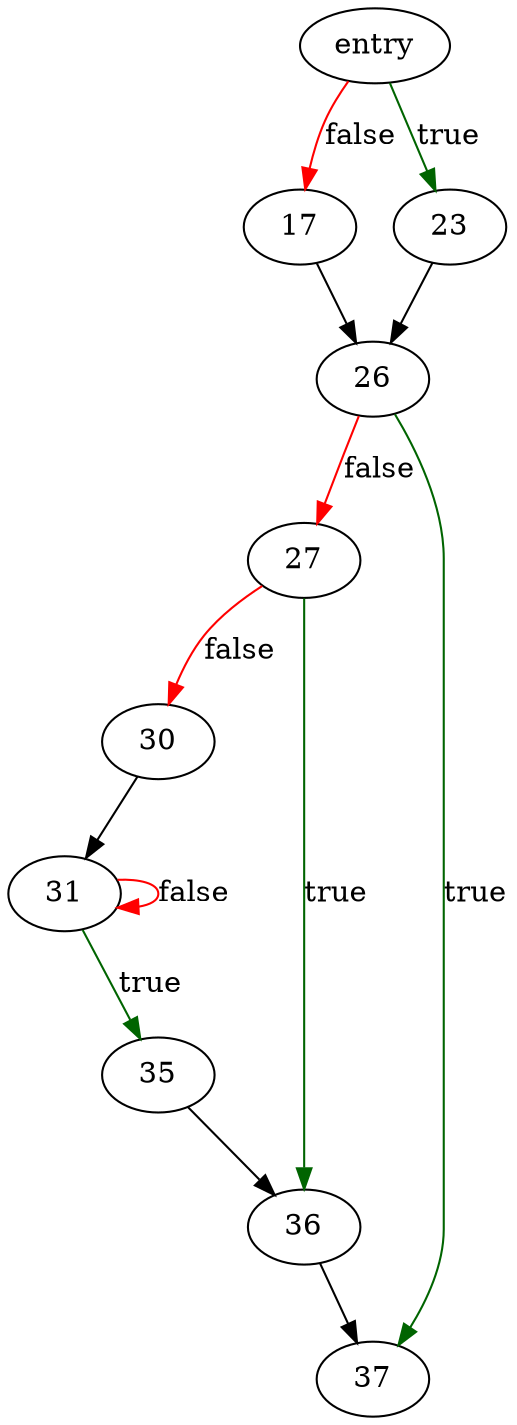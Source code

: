 digraph "regexp_error" {
	// Node definitions.
	3 [label=entry];
	17;
	23;
	26;
	27;
	30;
	31;
	35;
	36;
	37;

	// Edge definitions.
	3 -> 17 [
		color=red
		label=false
	];
	3 -> 23 [
		color=darkgreen
		label=true
	];
	17 -> 26;
	23 -> 26;
	26 -> 27 [
		color=red
		label=false
	];
	26 -> 37 [
		color=darkgreen
		label=true
	];
	27 -> 30 [
		color=red
		label=false
	];
	27 -> 36 [
		color=darkgreen
		label=true
	];
	30 -> 31;
	31 -> 31 [
		color=red
		label=false
	];
	31 -> 35 [
		color=darkgreen
		label=true
	];
	35 -> 36;
	36 -> 37;
}
